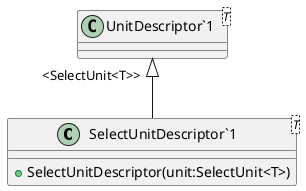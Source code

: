 @startuml
class "SelectUnitDescriptor`1"<T> {
    + SelectUnitDescriptor(unit:SelectUnit<T>)
}
class "UnitDescriptor`1"<T> {
}
"UnitDescriptor`1" "<SelectUnit<T>>" <|-- "SelectUnitDescriptor`1"
@enduml

